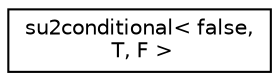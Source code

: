 digraph "Graphical Class Hierarchy"
{
 // LATEX_PDF_SIZE
  edge [fontname="Helvetica",fontsize="10",labelfontname="Helvetica",labelfontsize="10"];
  node [fontname="Helvetica",fontsize="10",shape=record];
  rankdir="LR";
  Node0 [label="su2conditional\< false,\l T, F \>",height=0.2,width=0.4,color="black", fillcolor="white", style="filled",URL="$structsu2conditional_3_01false_00_01T_00_01F_01_4.html",tooltip=" "];
}
